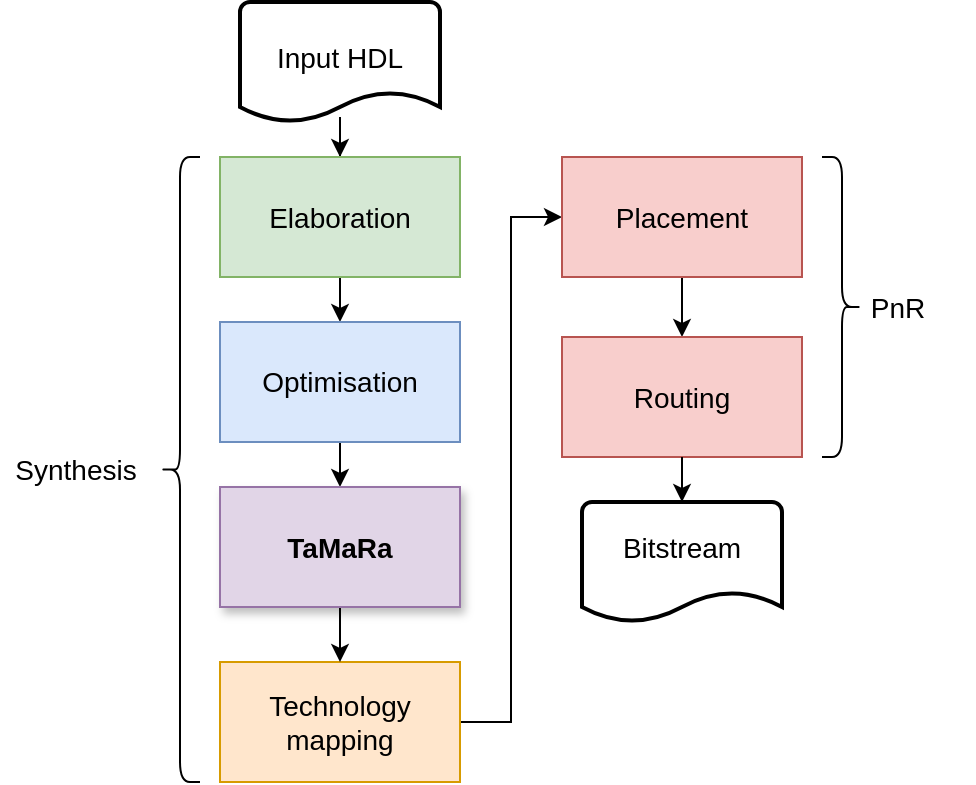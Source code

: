 <mxfile version="24.7.5">
  <diagram name="Page-1" id="rIEjTlfnBz-9zcmWtMJR">
    <mxGraphModel dx="1562" dy="914" grid="1" gridSize="10" guides="1" tooltips="1" connect="1" arrows="1" fold="1" page="1" pageScale="1" pageWidth="827" pageHeight="1169" math="0" shadow="0">
      <root>
        <mxCell id="0" />
        <mxCell id="1" parent="0" />
        <mxCell id="A__plgbokK1b6xo6oSvK-21" value="" style="strokeWidth=2;html=1;shape=mxgraph.flowchart.document2;whiteSpace=wrap;size=0.25;" parent="1" vertex="1">
          <mxGeometry x="321" y="340" width="100" height="60" as="geometry" />
        </mxCell>
        <mxCell id="cOmfLBYraB-ggosAeQY--3" value="" style="edgeStyle=orthogonalEdgeStyle;rounded=0;orthogonalLoop=1;jettySize=auto;html=1;entryX=0.5;entryY=0;entryDx=0;entryDy=0;" parent="1" source="A__plgbokK1b6xo6oSvK-20" target="A__plgbokK1b6xo6oSvK-1" edge="1">
          <mxGeometry relative="1" as="geometry" />
        </mxCell>
        <mxCell id="A__plgbokK1b6xo6oSvK-20" value="" style="strokeWidth=2;html=1;shape=mxgraph.flowchart.document2;whiteSpace=wrap;size=0.25;" parent="1" vertex="1">
          <mxGeometry x="150" y="90" width="100" height="60" as="geometry" />
        </mxCell>
        <mxCell id="A__plgbokK1b6xo6oSvK-9" value="" style="edgeStyle=orthogonalEdgeStyle;rounded=0;orthogonalLoop=1;jettySize=auto;html=1;" parent="1" source="A__plgbokK1b6xo6oSvK-1" target="A__plgbokK1b6xo6oSvK-4" edge="1">
          <mxGeometry relative="1" as="geometry" />
        </mxCell>
        <mxCell id="A__plgbokK1b6xo6oSvK-1" value="&lt;font style=&quot;font-size: 14px;&quot;&gt;Elaboration&lt;/font&gt;" style="rounded=0;whiteSpace=wrap;html=1;glass=0;fillColor=#d5e8d4;strokeColor=#82b366;" parent="1" vertex="1">
          <mxGeometry x="140" y="167.5" width="120" height="60" as="geometry" />
        </mxCell>
        <mxCell id="A__plgbokK1b6xo6oSvK-2" value="&lt;font style=&quot;font-size: 14px;&quot;&gt;Input HDL&lt;/font&gt;" style="text;html=1;align=center;verticalAlign=middle;whiteSpace=wrap;rounded=0;" parent="1" vertex="1">
          <mxGeometry x="155" y="102.5" width="90" height="30" as="geometry" />
        </mxCell>
        <mxCell id="kEOMJiUP9-KEKW6lWgQE-1" style="edgeStyle=orthogonalEdgeStyle;rounded=0;orthogonalLoop=1;jettySize=auto;html=1;exitX=0.5;exitY=1;exitDx=0;exitDy=0;entryX=0.5;entryY=0;entryDx=0;entryDy=0;" edge="1" parent="1" source="A__plgbokK1b6xo6oSvK-4" target="cOmfLBYraB-ggosAeQY--1">
          <mxGeometry relative="1" as="geometry" />
        </mxCell>
        <mxCell id="A__plgbokK1b6xo6oSvK-4" value="&lt;font style=&quot;font-size: 14px;&quot;&gt;Optimisation&lt;/font&gt;" style="rounded=0;whiteSpace=wrap;html=1;glass=0;fillColor=#dae8fc;strokeColor=#6c8ebf;" parent="1" vertex="1">
          <mxGeometry x="140" y="250" width="120" height="60" as="geometry" />
        </mxCell>
        <mxCell id="kEOMJiUP9-KEKW6lWgQE-3" style="edgeStyle=orthogonalEdgeStyle;rounded=0;orthogonalLoop=1;jettySize=auto;html=1;exitX=1;exitY=0.5;exitDx=0;exitDy=0;entryX=0;entryY=0.5;entryDx=0;entryDy=0;" edge="1" parent="1" source="A__plgbokK1b6xo6oSvK-5" target="A__plgbokK1b6xo6oSvK-7">
          <mxGeometry relative="1" as="geometry" />
        </mxCell>
        <mxCell id="A__plgbokK1b6xo6oSvK-5" value="&lt;font style=&quot;font-size: 14px;&quot;&gt;Technology mapping&lt;/font&gt;" style="rounded=0;whiteSpace=wrap;html=1;glass=0;fillColor=#ffe6cc;strokeColor=#d79b00;" parent="1" vertex="1">
          <mxGeometry x="140" y="420" width="120" height="60" as="geometry" />
        </mxCell>
        <mxCell id="A__plgbokK1b6xo6oSvK-12" value="" style="edgeStyle=orthogonalEdgeStyle;rounded=0;orthogonalLoop=1;jettySize=auto;html=1;" parent="1" source="A__plgbokK1b6xo6oSvK-7" target="A__plgbokK1b6xo6oSvK-8" edge="1">
          <mxGeometry relative="1" as="geometry" />
        </mxCell>
        <mxCell id="A__plgbokK1b6xo6oSvK-7" value="&lt;font style=&quot;font-size: 14px;&quot;&gt;Placement&lt;/font&gt;" style="rounded=0;whiteSpace=wrap;html=1;glass=0;fillColor=#f8cecc;strokeColor=#b85450;" parent="1" vertex="1">
          <mxGeometry x="311" y="167.5" width="120" height="60" as="geometry" />
        </mxCell>
        <mxCell id="A__plgbokK1b6xo6oSvK-8" value="&lt;font style=&quot;font-size: 14px;&quot;&gt;Routing&lt;/font&gt;" style="rounded=0;whiteSpace=wrap;html=1;glass=0;fillColor=#f8cecc;strokeColor=#b85450;" parent="1" vertex="1">
          <mxGeometry x="311" y="257.5" width="120" height="60" as="geometry" />
        </mxCell>
        <mxCell id="A__plgbokK1b6xo6oSvK-13" value="&lt;span style=&quot;font-size: 14px;&quot;&gt;Bitstream&lt;/span&gt;" style="text;html=1;align=center;verticalAlign=middle;whiteSpace=wrap;rounded=0;" parent="1" vertex="1">
          <mxGeometry x="336" y="347.5" width="70" height="30" as="geometry" />
        </mxCell>
        <mxCell id="A__plgbokK1b6xo6oSvK-16" value="" style="shape=curlyBracket;whiteSpace=wrap;html=1;rounded=1;flipH=1;labelPosition=right;verticalLabelPosition=middle;align=left;verticalAlign=middle;rotation=-180;" parent="1" vertex="1">
          <mxGeometry x="110" y="167.5" width="20" height="312.5" as="geometry" />
        </mxCell>
        <mxCell id="A__plgbokK1b6xo6oSvK-17" value="&lt;font style=&quot;font-size: 14px;&quot;&gt;Synthesis&lt;/font&gt;" style="text;html=1;align=center;verticalAlign=middle;whiteSpace=wrap;rounded=0;" parent="1" vertex="1">
          <mxGeometry x="30" y="308.75" width="76" height="30" as="geometry" />
        </mxCell>
        <mxCell id="A__plgbokK1b6xo6oSvK-18" value="" style="shape=curlyBracket;whiteSpace=wrap;html=1;rounded=1;flipH=1;labelPosition=right;verticalLabelPosition=middle;align=left;verticalAlign=middle;" parent="1" vertex="1">
          <mxGeometry x="441" y="167.5" width="20" height="150" as="geometry" />
        </mxCell>
        <mxCell id="A__plgbokK1b6xo6oSvK-19" value="&lt;font style=&quot;font-size: 14px;&quot;&gt;PnR&lt;/font&gt;" style="text;html=1;align=center;verticalAlign=middle;whiteSpace=wrap;rounded=0;" parent="1" vertex="1">
          <mxGeometry x="441" y="227.5" width="76" height="30" as="geometry" />
        </mxCell>
        <mxCell id="A__plgbokK1b6xo6oSvK-22" style="edgeStyle=orthogonalEdgeStyle;rounded=0;orthogonalLoop=1;jettySize=auto;html=1;exitX=0.5;exitY=1;exitDx=0;exitDy=0;entryX=0.5;entryY=0;entryDx=0;entryDy=0;entryPerimeter=0;" parent="1" source="A__plgbokK1b6xo6oSvK-8" target="A__plgbokK1b6xo6oSvK-21" edge="1">
          <mxGeometry relative="1" as="geometry" />
        </mxCell>
        <mxCell id="kEOMJiUP9-KEKW6lWgQE-2" style="edgeStyle=orthogonalEdgeStyle;rounded=0;orthogonalLoop=1;jettySize=auto;html=1;exitX=0.5;exitY=1;exitDx=0;exitDy=0;entryX=0.5;entryY=0;entryDx=0;entryDy=0;" edge="1" parent="1" source="cOmfLBYraB-ggosAeQY--1" target="A__plgbokK1b6xo6oSvK-5">
          <mxGeometry relative="1" as="geometry" />
        </mxCell>
        <mxCell id="cOmfLBYraB-ggosAeQY--1" value="&lt;font style=&quot;font-size: 14px;&quot;&gt;&lt;b&gt;TaMaRa&lt;/b&gt;&lt;/font&gt;" style="rounded=0;whiteSpace=wrap;html=1;glass=0;fillColor=#e1d5e7;strokeColor=#9673a6;gradientColor=none;shadow=1;" parent="1" vertex="1">
          <mxGeometry x="140" y="332.5" width="120" height="60" as="geometry" />
        </mxCell>
      </root>
    </mxGraphModel>
  </diagram>
</mxfile>
